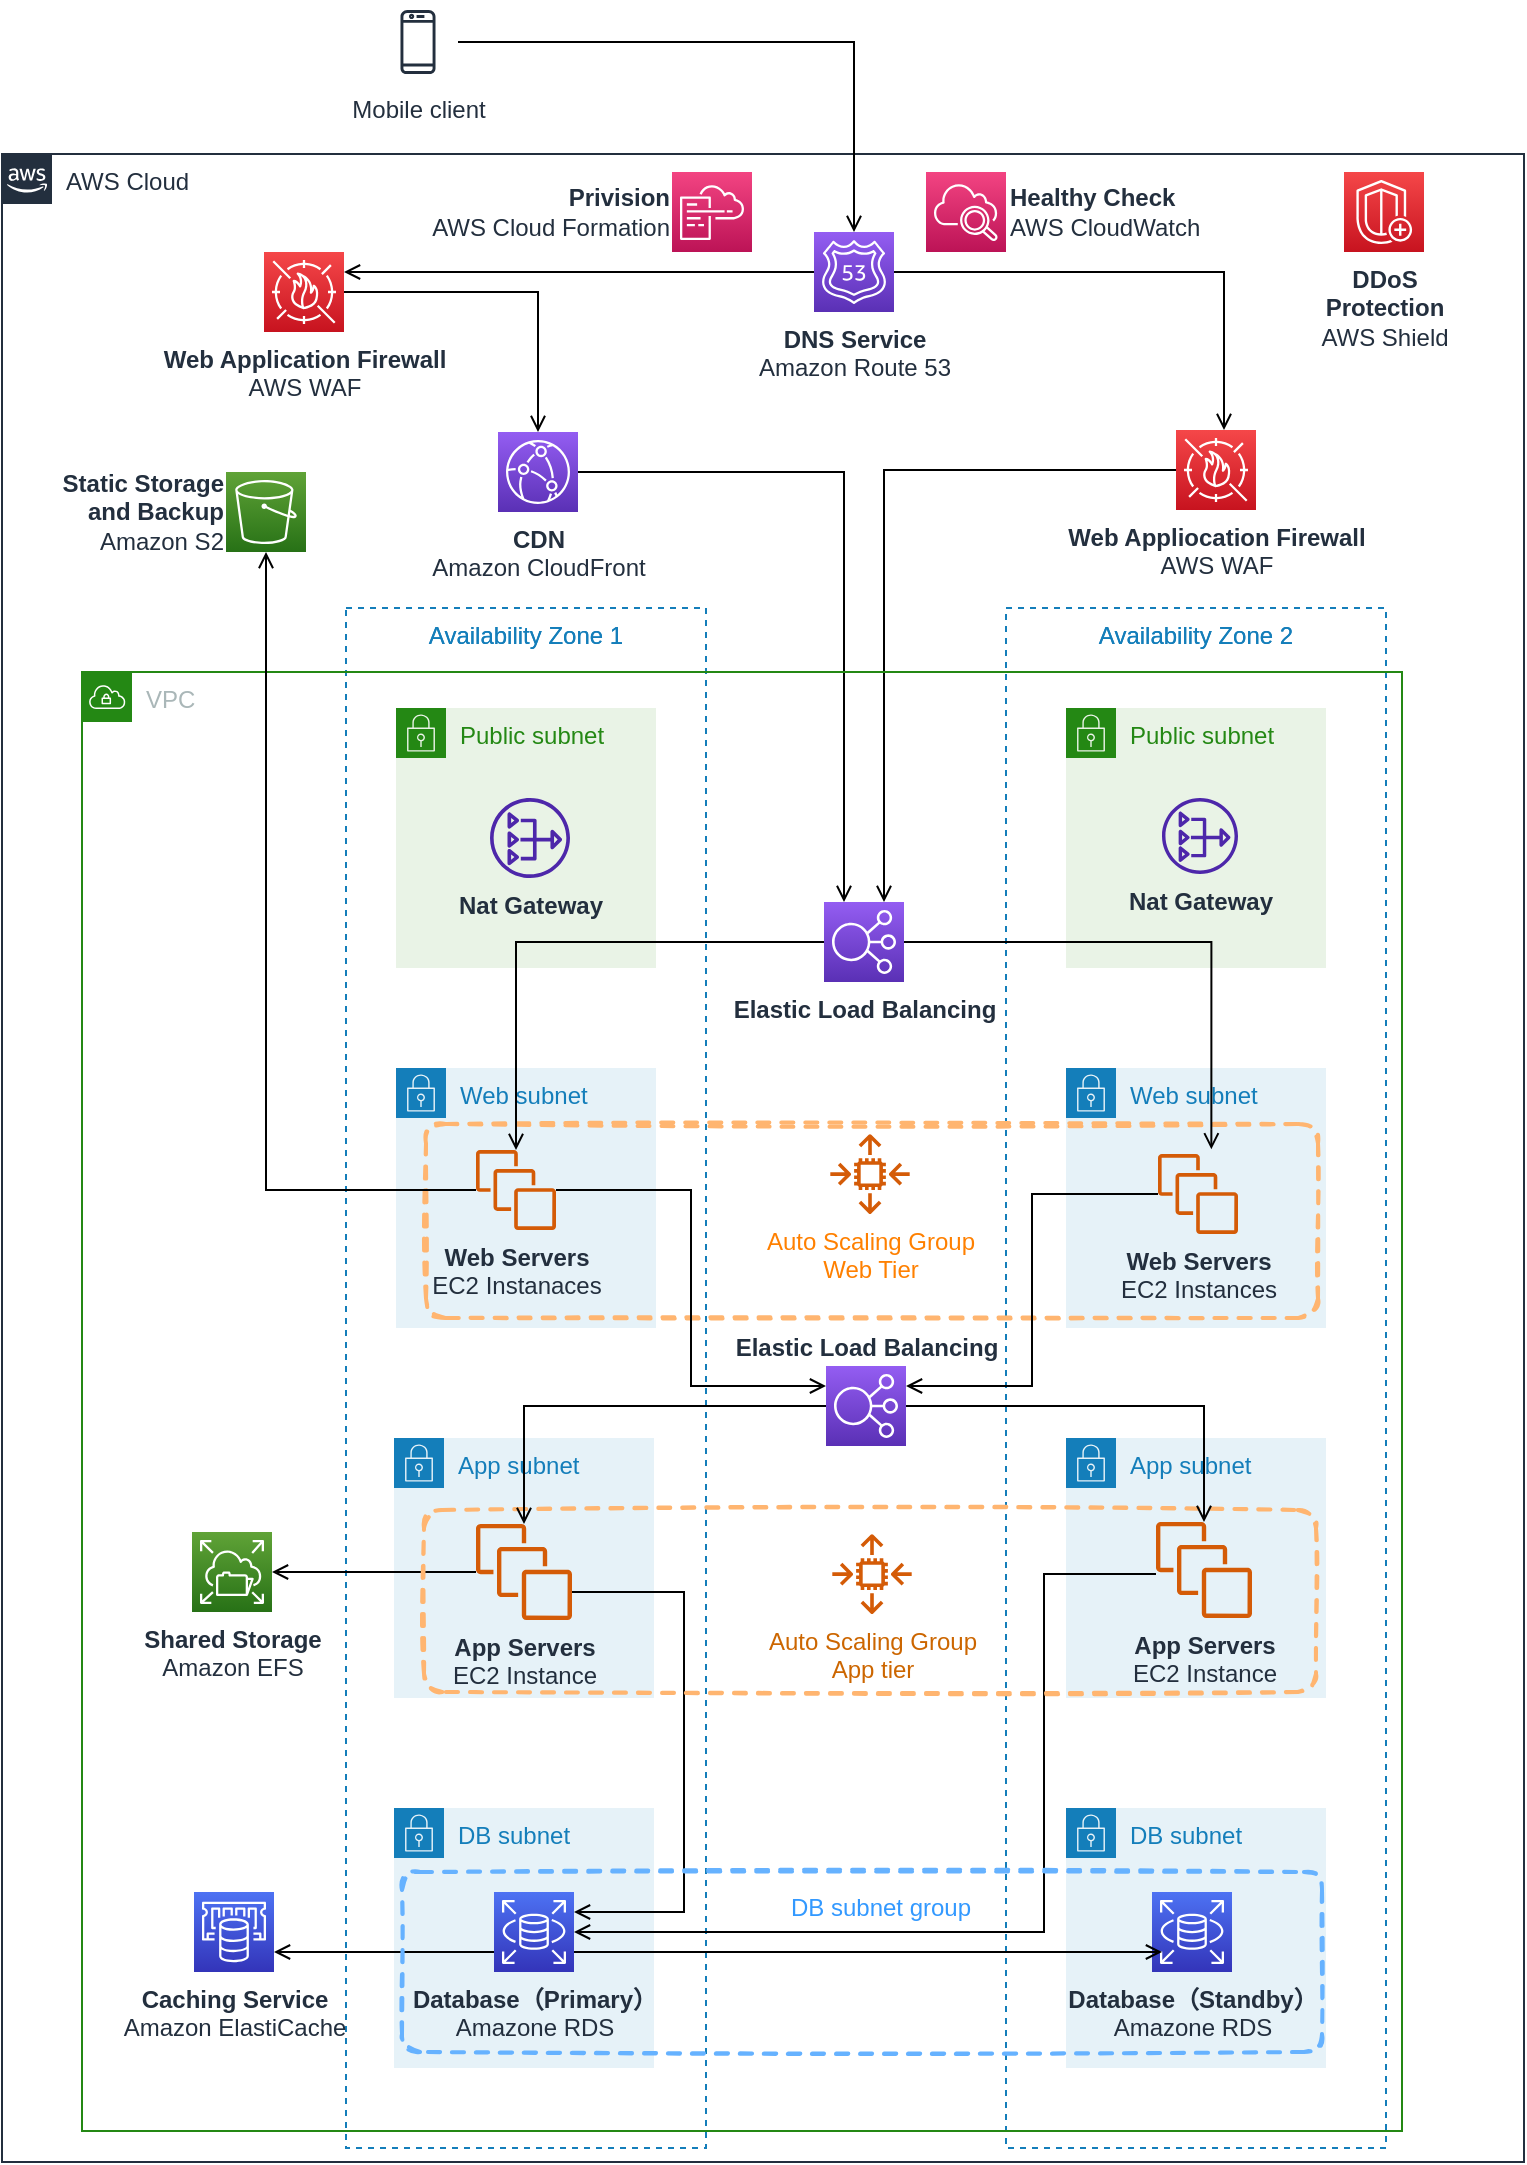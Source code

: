 <mxfile version="20.6.0" type="github">
  <diagram id="NBsggCKVuBA1LdsYjbiz" name="第 1 页">
    <mxGraphModel dx="1209" dy="642" grid="1" gridSize="10" guides="1" tooltips="1" connect="1" arrows="1" fold="1" page="1" pageScale="1" pageWidth="827" pageHeight="1169" math="0" shadow="0">
      <root>
        <mxCell id="0" />
        <mxCell id="1" parent="0" />
        <mxCell id="g7H52zCNC9NMij33Aelw-1" value="AWS Cloud" style="points=[[0,0],[0.25,0],[0.5,0],[0.75,0],[1,0],[1,0.25],[1,0.5],[1,0.75],[1,1],[0.75,1],[0.5,1],[0.25,1],[0,1],[0,0.75],[0,0.5],[0,0.25]];outlineConnect=0;gradientColor=none;html=1;whiteSpace=wrap;fontSize=12;fontStyle=0;container=1;pointerEvents=0;collapsible=0;recursiveResize=0;shape=mxgraph.aws4.group;grIcon=mxgraph.aws4.group_aws_cloud_alt;strokeColor=#232F3E;fillColor=none;verticalAlign=top;align=left;spacingLeft=30;fontColor=#232F3E;dashed=0;" parent="1" vertex="1">
          <mxGeometry x="59" y="100" width="761" height="1004" as="geometry" />
        </mxCell>
        <mxCell id="g7H52zCNC9NMij33Aelw-78" style="edgeStyle=orthogonalEdgeStyle;rounded=0;orthogonalLoop=1;jettySize=auto;html=1;entryX=1;entryY=0.25;entryDx=0;entryDy=0;entryPerimeter=0;fontColor=#3399FF;endArrow=open;endFill=0;" parent="g7H52zCNC9NMij33Aelw-1" source="g7H52zCNC9NMij33Aelw-2" target="g7H52zCNC9NMij33Aelw-3" edge="1">
          <mxGeometry relative="1" as="geometry" />
        </mxCell>
        <mxCell id="g7H52zCNC9NMij33Aelw-79" style="edgeStyle=orthogonalEdgeStyle;rounded=0;orthogonalLoop=1;jettySize=auto;html=1;fontColor=#3399FF;endArrow=open;endFill=0;" parent="g7H52zCNC9NMij33Aelw-1" source="g7H52zCNC9NMij33Aelw-2" edge="1">
          <mxGeometry relative="1" as="geometry">
            <mxPoint x="611" y="138" as="targetPoint" />
            <Array as="points">
              <mxPoint x="611" y="59" />
              <mxPoint x="611" y="138" />
            </Array>
          </mxGeometry>
        </mxCell>
        <mxCell id="g7H52zCNC9NMij33Aelw-2" value="&lt;b&gt;DNS Service&lt;/b&gt;&lt;br&gt;Amazon Route 53" style="sketch=0;points=[[0,0,0],[0.25,0,0],[0.5,0,0],[0.75,0,0],[1,0,0],[0,1,0],[0.25,1,0],[0.5,1,0],[0.75,1,0],[1,1,0],[0,0.25,0],[0,0.5,0],[0,0.75,0],[1,0.25,0],[1,0.5,0],[1,0.75,0]];outlineConnect=0;fontColor=#232F3E;gradientColor=#945DF2;gradientDirection=north;fillColor=#5A30B5;strokeColor=#ffffff;dashed=0;verticalLabelPosition=bottom;verticalAlign=top;align=center;html=1;fontSize=12;fontStyle=0;aspect=fixed;shape=mxgraph.aws4.resourceIcon;resIcon=mxgraph.aws4.route_53;" parent="g7H52zCNC9NMij33Aelw-1" vertex="1">
          <mxGeometry x="406" y="39" width="40" height="40" as="geometry" />
        </mxCell>
        <mxCell id="g7H52zCNC9NMij33Aelw-26" value="Availability Zone 2" style="fillColor=none;strokeColor=#147EBA;dashed=1;verticalAlign=top;fontStyle=0;fontColor=#147EBA;" parent="g7H52zCNC9NMij33Aelw-1" vertex="1">
          <mxGeometry x="502" y="227" width="190" height="770" as="geometry" />
        </mxCell>
        <mxCell id="g7H52zCNC9NMij33Aelw-77" style="edgeStyle=orthogonalEdgeStyle;rounded=0;orthogonalLoop=1;jettySize=auto;html=1;entryX=0.5;entryY=0;entryDx=0;entryDy=0;entryPerimeter=0;fontColor=#3399FF;endArrow=open;endFill=0;" parent="g7H52zCNC9NMij33Aelw-1" source="g7H52zCNC9NMij33Aelw-3" target="g7H52zCNC9NMij33Aelw-22" edge="1">
          <mxGeometry relative="1" as="geometry" />
        </mxCell>
        <mxCell id="g7H52zCNC9NMij33Aelw-3" value="&lt;b&gt;Web Application Firewall&lt;/b&gt;&lt;br&gt;AWS WAF" style="sketch=0;points=[[0,0,0],[0.25,0,0],[0.5,0,0],[0.75,0,0],[1,0,0],[0,1,0],[0.25,1,0],[0.5,1,0],[0.75,1,0],[1,1,0],[0,0.25,0],[0,0.5,0],[0,0.75,0],[1,0.25,0],[1,0.5,0],[1,0.75,0]];outlineConnect=0;fontColor=#232F3E;gradientColor=#F54749;gradientDirection=north;fillColor=#C7131F;strokeColor=#ffffff;dashed=0;verticalLabelPosition=bottom;verticalAlign=top;align=center;html=1;fontSize=12;fontStyle=0;aspect=fixed;shape=mxgraph.aws4.resourceIcon;resIcon=mxgraph.aws4.waf;" parent="g7H52zCNC9NMij33Aelw-1" vertex="1">
          <mxGeometry x="131" y="49" width="40" height="40" as="geometry" />
        </mxCell>
        <mxCell id="g7H52zCNC9NMij33Aelw-7" value="&lt;b&gt;DDoS&lt;br&gt;Protection&lt;/b&gt;&lt;br&gt;AWS Shield" style="sketch=0;points=[[0,0,0],[0.25,0,0],[0.5,0,0],[0.75,0,0],[1,0,0],[0,1,0],[0.25,1,0],[0.5,1,0],[0.75,1,0],[1,1,0],[0,0.25,0],[0,0.5,0],[0,0.75,0],[1,0.25,0],[1,0.5,0],[1,0.75,0]];outlineConnect=0;fontColor=#232F3E;gradientColor=#F54749;gradientDirection=north;fillColor=#C7131F;strokeColor=#ffffff;dashed=0;verticalLabelPosition=bottom;verticalAlign=top;align=center;html=1;fontSize=12;fontStyle=0;aspect=fixed;shape=mxgraph.aws4.resourceIcon;resIcon=mxgraph.aws4.shield;" parent="g7H52zCNC9NMij33Aelw-1" vertex="1">
          <mxGeometry x="671" y="9" width="40" height="40" as="geometry" />
        </mxCell>
        <mxCell id="g7H52zCNC9NMij33Aelw-8" value="Availability Zone 1" style="fillColor=none;strokeColor=#147EBA;dashed=1;verticalAlign=top;fontStyle=0;fontColor=#147EBA;" parent="g7H52zCNC9NMij33Aelw-1" vertex="1">
          <mxGeometry x="172" y="227" width="180" height="770" as="geometry" />
        </mxCell>
        <mxCell id="g7H52zCNC9NMij33Aelw-9" value="Availability Zone 2" style="fillColor=none;strokeColor=#147EBA;dashed=1;verticalAlign=top;fontStyle=0;fontColor=#147EBA;" parent="g7H52zCNC9NMij33Aelw-1" vertex="1">
          <mxGeometry x="502" y="227" width="190" height="770" as="geometry" />
        </mxCell>
        <mxCell id="g7H52zCNC9NMij33Aelw-10" value="Public subnet" style="points=[[0,0],[0.25,0],[0.5,0],[0.75,0],[1,0],[1,0.25],[1,0.5],[1,0.75],[1,1],[0.75,1],[0.5,1],[0.25,1],[0,1],[0,0.75],[0,0.5],[0,0.25]];outlineConnect=0;gradientColor=none;html=1;whiteSpace=wrap;fontSize=12;fontStyle=0;container=1;pointerEvents=0;collapsible=0;recursiveResize=0;shape=mxgraph.aws4.group;grIcon=mxgraph.aws4.group_security_group;grStroke=0;strokeColor=#248814;fillColor=#E9F3E6;verticalAlign=top;align=left;spacingLeft=30;fontColor=#248814;dashed=0;" parent="g7H52zCNC9NMij33Aelw-1" vertex="1">
          <mxGeometry x="197" y="277" width="130" height="130" as="geometry" />
        </mxCell>
        <mxCell id="g7H52zCNC9NMij33Aelw-13" value="Public subnet" style="points=[[0,0],[0.25,0],[0.5,0],[0.75,0],[1,0],[1,0.25],[1,0.5],[1,0.75],[1,1],[0.75,1],[0.5,1],[0.25,1],[0,1],[0,0.75],[0,0.5],[0,0.25]];outlineConnect=0;gradientColor=none;html=1;whiteSpace=wrap;fontSize=12;fontStyle=0;container=1;pointerEvents=0;collapsible=0;recursiveResize=0;shape=mxgraph.aws4.group;grIcon=mxgraph.aws4.group_security_group;grStroke=0;strokeColor=#248814;fillColor=#E9F3E6;verticalAlign=top;align=left;spacingLeft=30;fontColor=#248814;dashed=0;" parent="g7H52zCNC9NMij33Aelw-1" vertex="1">
          <mxGeometry x="532" y="277" width="130" height="130" as="geometry" />
        </mxCell>
        <mxCell id="g7H52zCNC9NMij33Aelw-14" value="&lt;b&gt;Static Storage &lt;br&gt;and Backup&lt;/b&gt;&lt;br&gt;Amazon S2" style="sketch=0;points=[[0,0,0],[0.25,0,0],[0.5,0,0],[0.75,0,0],[1,0,0],[0,1,0],[0.25,1,0],[0.5,1,0],[0.75,1,0],[1,1,0],[0,0.25,0],[0,0.5,0],[0,0.75,0],[1,0.25,0],[1,0.5,0],[1,0.75,0]];outlineConnect=0;fontColor=#232F3E;gradientColor=#60A337;gradientDirection=north;fillColor=#277116;strokeColor=#ffffff;dashed=0;verticalLabelPosition=middle;verticalAlign=middle;align=right;html=1;fontSize=12;fontStyle=0;aspect=fixed;shape=mxgraph.aws4.resourceIcon;resIcon=mxgraph.aws4.s3;labelPosition=left;" parent="g7H52zCNC9NMij33Aelw-1" vertex="1">
          <mxGeometry x="112" y="159" width="40" height="40" as="geometry" />
        </mxCell>
        <mxCell id="g7H52zCNC9NMij33Aelw-15" value="Web subnet" style="points=[[0,0],[0.25,0],[0.5,0],[0.75,0],[1,0],[1,0.25],[1,0.5],[1,0.75],[1,1],[0.75,1],[0.5,1],[0.25,1],[0,1],[0,0.75],[0,0.5],[0,0.25]];outlineConnect=0;gradientColor=none;html=1;whiteSpace=wrap;fontSize=12;fontStyle=0;container=1;pointerEvents=0;collapsible=0;recursiveResize=0;shape=mxgraph.aws4.group;grIcon=mxgraph.aws4.group_security_group;grStroke=0;strokeColor=#147EBA;fillColor=#E6F2F8;verticalAlign=top;align=left;spacingLeft=30;fontColor=#147EBA;dashed=0;" parent="g7H52zCNC9NMij33Aelw-1" vertex="1">
          <mxGeometry x="197" y="457" width="130" height="130" as="geometry" />
        </mxCell>
        <mxCell id="g7H52zCNC9NMij33Aelw-16" value="Web subnet" style="points=[[0,0],[0.25,0],[0.5,0],[0.75,0],[1,0],[1,0.25],[1,0.5],[1,0.75],[1,1],[0.75,1],[0.5,1],[0.25,1],[0,1],[0,0.75],[0,0.5],[0,0.25]];outlineConnect=0;gradientColor=none;html=1;whiteSpace=wrap;fontSize=12;fontStyle=0;container=1;pointerEvents=0;collapsible=0;recursiveResize=0;shape=mxgraph.aws4.group;grIcon=mxgraph.aws4.group_security_group;grStroke=0;strokeColor=#147EBA;fillColor=#E6F2F8;verticalAlign=top;align=left;spacingLeft=30;fontColor=#147EBA;dashed=0;" parent="g7H52zCNC9NMij33Aelw-1" vertex="1">
          <mxGeometry x="532" y="457" width="130" height="130" as="geometry" />
        </mxCell>
        <mxCell id="g7H52zCNC9NMij33Aelw-17" value="App subnet" style="points=[[0,0],[0.25,0],[0.5,0],[0.75,0],[1,0],[1,0.25],[1,0.5],[1,0.75],[1,1],[0.75,1],[0.5,1],[0.25,1],[0,1],[0,0.75],[0,0.5],[0,0.25]];outlineConnect=0;gradientColor=none;html=1;whiteSpace=wrap;fontSize=12;fontStyle=0;container=1;pointerEvents=0;collapsible=0;recursiveResize=0;shape=mxgraph.aws4.group;grIcon=mxgraph.aws4.group_security_group;grStroke=0;strokeColor=#147EBA;fillColor=#E6F2F8;verticalAlign=top;align=left;spacingLeft=30;fontColor=#147EBA;dashed=0;" parent="g7H52zCNC9NMij33Aelw-1" vertex="1">
          <mxGeometry x="196" y="642" width="130" height="130" as="geometry" />
        </mxCell>
        <mxCell id="g7H52zCNC9NMij33Aelw-18" value="App subnet" style="points=[[0,0],[0.25,0],[0.5,0],[0.75,0],[1,0],[1,0.25],[1,0.5],[1,0.75],[1,1],[0.75,1],[0.5,1],[0.25,1],[0,1],[0,0.75],[0,0.5],[0,0.25]];outlineConnect=0;gradientColor=none;html=1;whiteSpace=wrap;fontSize=12;fontStyle=0;container=1;pointerEvents=0;collapsible=0;recursiveResize=0;shape=mxgraph.aws4.group;grIcon=mxgraph.aws4.group_security_group;grStroke=0;strokeColor=#147EBA;fillColor=#E6F2F8;verticalAlign=top;align=left;spacingLeft=30;fontColor=#147EBA;dashed=0;" parent="g7H52zCNC9NMij33Aelw-1" vertex="1">
          <mxGeometry x="532" y="642" width="130" height="130" as="geometry" />
        </mxCell>
        <mxCell id="g7H52zCNC9NMij33Aelw-20" value="DB subnet" style="points=[[0,0],[0.25,0],[0.5,0],[0.75,0],[1,0],[1,0.25],[1,0.5],[1,0.75],[1,1],[0.75,1],[0.5,1],[0.25,1],[0,1],[0,0.75],[0,0.5],[0,0.25]];outlineConnect=0;gradientColor=none;html=1;whiteSpace=wrap;fontSize=12;fontStyle=0;container=1;pointerEvents=0;collapsible=0;recursiveResize=0;shape=mxgraph.aws4.group;grIcon=mxgraph.aws4.group_security_group;grStroke=0;strokeColor=#147EBA;fillColor=#E6F2F8;verticalAlign=top;align=left;spacingLeft=30;fontColor=#147EBA;dashed=0;" parent="g7H52zCNC9NMij33Aelw-1" vertex="1">
          <mxGeometry x="196" y="827" width="130" height="130" as="geometry" />
        </mxCell>
        <mxCell id="g7H52zCNC9NMij33Aelw-21" value="DB subnet" style="points=[[0,0],[0.25,0],[0.5,0],[0.75,0],[1,0],[1,0.25],[1,0.5],[1,0.75],[1,1],[0.75,1],[0.5,1],[0.25,1],[0,1],[0,0.75],[0,0.5],[0,0.25]];outlineConnect=0;gradientColor=none;html=1;whiteSpace=wrap;fontSize=12;fontStyle=0;container=1;pointerEvents=0;collapsible=0;recursiveResize=0;shape=mxgraph.aws4.group;grIcon=mxgraph.aws4.group_security_group;grStroke=0;strokeColor=#147EBA;fillColor=#E6F2F8;verticalAlign=top;align=left;spacingLeft=30;fontColor=#147EBA;dashed=0;" parent="g7H52zCNC9NMij33Aelw-1" vertex="1">
          <mxGeometry x="532" y="827" width="130" height="130" as="geometry" />
        </mxCell>
        <mxCell id="g7H52zCNC9NMij33Aelw-74" style="edgeStyle=orthogonalEdgeStyle;rounded=0;orthogonalLoop=1;jettySize=auto;html=1;entryX=0.25;entryY=0;entryDx=0;entryDy=0;entryPerimeter=0;fontColor=#3399FF;endArrow=open;endFill=0;" parent="g7H52zCNC9NMij33Aelw-1" source="g7H52zCNC9NMij33Aelw-22" target="g7H52zCNC9NMij33Aelw-23" edge="1">
          <mxGeometry relative="1" as="geometry" />
        </mxCell>
        <mxCell id="g7H52zCNC9NMij33Aelw-22" value="&lt;b&gt;CDN&lt;/b&gt;&lt;br&gt;Amazon CloudFront" style="sketch=0;points=[[0,0,0],[0.25,0,0],[0.5,0,0],[0.75,0,0],[1,0,0],[0,1,0],[0.25,1,0],[0.5,1,0],[0.75,1,0],[1,1,0],[0,0.25,0],[0,0.5,0],[0,0.75,0],[1,0.25,0],[1,0.5,0],[1,0.75,0]];outlineConnect=0;fontColor=#232F3E;gradientColor=#945DF2;gradientDirection=north;fillColor=#5A30B5;strokeColor=#ffffff;dashed=0;verticalLabelPosition=bottom;verticalAlign=top;align=center;html=1;fontSize=12;fontStyle=0;aspect=fixed;shape=mxgraph.aws4.resourceIcon;resIcon=mxgraph.aws4.cloudfront;" parent="g7H52zCNC9NMij33Aelw-1" vertex="1">
          <mxGeometry x="248" y="139" width="40" height="40" as="geometry" />
        </mxCell>
        <mxCell id="g7H52zCNC9NMij33Aelw-23" value="&lt;b&gt;Elastic Load Balancing&lt;/b&gt;" style="sketch=0;points=[[0,0,0],[0.25,0,0],[0.5,0,0],[0.75,0,0],[1,0,0],[0,1,0],[0.25,1,0],[0.5,1,0],[0.75,1,0],[1,1,0],[0,0.25,0],[0,0.5,0],[0,0.75,0],[1,0.25,0],[1,0.5,0],[1,0.75,0]];outlineConnect=0;fontColor=#232F3E;gradientColor=#945DF2;gradientDirection=north;fillColor=#5A30B5;strokeColor=#ffffff;dashed=0;verticalLabelPosition=bottom;verticalAlign=top;align=center;html=1;fontSize=12;fontStyle=0;aspect=fixed;shape=mxgraph.aws4.resourceIcon;resIcon=mxgraph.aws4.elastic_load_balancing;" parent="g7H52zCNC9NMij33Aelw-1" vertex="1">
          <mxGeometry x="411" y="374" width="40" height="40" as="geometry" />
        </mxCell>
        <mxCell id="g7H52zCNC9NMij33Aelw-76" style="edgeStyle=orthogonalEdgeStyle;rounded=0;orthogonalLoop=1;jettySize=auto;html=1;entryX=0.75;entryY=0;entryDx=0;entryDy=0;entryPerimeter=0;fontColor=#3399FF;endArrow=open;endFill=0;" parent="g7H52zCNC9NMij33Aelw-1" source="g7H52zCNC9NMij33Aelw-24" target="g7H52zCNC9NMij33Aelw-23" edge="1">
          <mxGeometry relative="1" as="geometry" />
        </mxCell>
        <mxCell id="g7H52zCNC9NMij33Aelw-24" value="&lt;b&gt;Web Appliocation Firewall&lt;/b&gt;&lt;br&gt;AWS WAF" style="sketch=0;points=[[0,0,0],[0.25,0,0],[0.5,0,0],[0.75,0,0],[1,0,0],[0,1,0],[0.25,1,0],[0.5,1,0],[0.75,1,0],[1,1,0],[0,0.25,0],[0,0.5,0],[0,0.75,0],[1,0.25,0],[1,0.5,0],[1,0.75,0]];outlineConnect=0;fontColor=#232F3E;gradientColor=#F54749;gradientDirection=north;fillColor=#C7131F;strokeColor=#ffffff;dashed=0;verticalLabelPosition=bottom;verticalAlign=top;align=center;html=1;fontSize=12;fontStyle=0;aspect=fixed;shape=mxgraph.aws4.resourceIcon;resIcon=mxgraph.aws4.waf;" parent="g7H52zCNC9NMij33Aelw-1" vertex="1">
          <mxGeometry x="587" y="138" width="40" height="40" as="geometry" />
        </mxCell>
        <mxCell id="g7H52zCNC9NMij33Aelw-25" value="Availability Zone 1" style="fillColor=none;strokeColor=#147EBA;dashed=1;verticalAlign=top;fontStyle=0;fontColor=#147EBA;" parent="g7H52zCNC9NMij33Aelw-1" vertex="1">
          <mxGeometry x="172" y="227" width="180" height="770" as="geometry" />
        </mxCell>
        <mxCell id="g7H52zCNC9NMij33Aelw-27" value="Public subnet" style="points=[[0,0],[0.25,0],[0.5,0],[0.75,0],[1,0],[1,0.25],[1,0.5],[1,0.75],[1,1],[0.75,1],[0.5,1],[0.25,1],[0,1],[0,0.75],[0,0.5],[0,0.25]];outlineConnect=0;gradientColor=none;html=1;whiteSpace=wrap;fontSize=12;fontStyle=0;container=1;pointerEvents=0;collapsible=0;recursiveResize=0;shape=mxgraph.aws4.group;grIcon=mxgraph.aws4.group_security_group;grStroke=0;strokeColor=#248814;fillColor=#E9F3E6;verticalAlign=top;align=left;spacingLeft=30;fontColor=#248814;dashed=0;" parent="g7H52zCNC9NMij33Aelw-1" vertex="1">
          <mxGeometry x="197" y="277" width="130" height="130" as="geometry" />
        </mxCell>
        <mxCell id="g7H52zCNC9NMij33Aelw-28" value="Public subnet" style="points=[[0,0],[0.25,0],[0.5,0],[0.75,0],[1,0],[1,0.25],[1,0.5],[1,0.75],[1,1],[0.75,1],[0.5,1],[0.25,1],[0,1],[0,0.75],[0,0.5],[0,0.25]];outlineConnect=0;gradientColor=none;html=1;whiteSpace=wrap;fontSize=12;fontStyle=0;container=1;pointerEvents=0;collapsible=0;recursiveResize=0;shape=mxgraph.aws4.group;grIcon=mxgraph.aws4.group_security_group;grStroke=0;strokeColor=#248814;fillColor=#E9F3E6;verticalAlign=top;align=left;spacingLeft=30;fontColor=#248814;dashed=0;" parent="g7H52zCNC9NMij33Aelw-1" vertex="1">
          <mxGeometry x="532" y="277" width="130" height="130" as="geometry" />
        </mxCell>
        <mxCell id="g7H52zCNC9NMij33Aelw-30" value="Web subnet" style="points=[[0,0],[0.25,0],[0.5,0],[0.75,0],[1,0],[1,0.25],[1,0.5],[1,0.75],[1,1],[0.75,1],[0.5,1],[0.25,1],[0,1],[0,0.75],[0,0.5],[0,0.25]];outlineConnect=0;gradientColor=none;html=1;whiteSpace=wrap;fontSize=12;fontStyle=0;container=1;pointerEvents=0;collapsible=0;recursiveResize=0;shape=mxgraph.aws4.group;grIcon=mxgraph.aws4.group_security_group;grStroke=0;strokeColor=#147EBA;fillColor=#E6F2F8;verticalAlign=top;align=left;spacingLeft=30;fontColor=#147EBA;dashed=0;" parent="g7H52zCNC9NMij33Aelw-1" vertex="1">
          <mxGeometry x="197" y="457" width="130" height="130" as="geometry" />
        </mxCell>
        <mxCell id="g7H52zCNC9NMij33Aelw-31" value="Web subnet" style="points=[[0,0],[0.25,0],[0.5,0],[0.75,0],[1,0],[1,0.25],[1,0.5],[1,0.75],[1,1],[0.75,1],[0.5,1],[0.25,1],[0,1],[0,0.75],[0,0.5],[0,0.25]];outlineConnect=0;gradientColor=none;html=1;whiteSpace=wrap;fontSize=12;fontStyle=0;container=1;pointerEvents=0;collapsible=0;recursiveResize=0;shape=mxgraph.aws4.group;grIcon=mxgraph.aws4.group_security_group;grStroke=0;strokeColor=#147EBA;fillColor=#E6F2F8;verticalAlign=top;align=left;spacingLeft=30;fontColor=#147EBA;dashed=0;" parent="g7H52zCNC9NMij33Aelw-1" vertex="1">
          <mxGeometry x="532" y="457" width="130" height="130" as="geometry" />
        </mxCell>
        <mxCell id="g7H52zCNC9NMij33Aelw-32" value="App subnet" style="points=[[0,0],[0.25,0],[0.5,0],[0.75,0],[1,0],[1,0.25],[1,0.5],[1,0.75],[1,1],[0.75,1],[0.5,1],[0.25,1],[0,1],[0,0.75],[0,0.5],[0,0.25]];outlineConnect=0;gradientColor=none;html=1;whiteSpace=wrap;fontSize=12;fontStyle=0;container=1;pointerEvents=0;collapsible=0;recursiveResize=0;shape=mxgraph.aws4.group;grIcon=mxgraph.aws4.group_security_group;grStroke=0;strokeColor=#147EBA;fillColor=#E6F2F8;verticalAlign=top;align=left;spacingLeft=30;fontColor=#147EBA;dashed=0;" parent="g7H52zCNC9NMij33Aelw-1" vertex="1">
          <mxGeometry x="196" y="642" width="130" height="130" as="geometry" />
        </mxCell>
        <mxCell id="g7H52zCNC9NMij33Aelw-33" value="App subnet" style="points=[[0,0],[0.25,0],[0.5,0],[0.75,0],[1,0],[1,0.25],[1,0.5],[1,0.75],[1,1],[0.75,1],[0.5,1],[0.25,1],[0,1],[0,0.75],[0,0.5],[0,0.25]];outlineConnect=0;gradientColor=none;html=1;whiteSpace=wrap;fontSize=12;fontStyle=0;container=1;pointerEvents=0;collapsible=0;recursiveResize=0;shape=mxgraph.aws4.group;grIcon=mxgraph.aws4.group_security_group;grStroke=0;strokeColor=#147EBA;fillColor=#E6F2F8;verticalAlign=top;align=left;spacingLeft=30;fontColor=#147EBA;dashed=0;" parent="g7H52zCNC9NMij33Aelw-1" vertex="1">
          <mxGeometry x="532" y="642" width="130" height="130" as="geometry" />
        </mxCell>
        <mxCell id="g7H52zCNC9NMij33Aelw-34" value="DB subnet" style="points=[[0,0],[0.25,0],[0.5,0],[0.75,0],[1,0],[1,0.25],[1,0.5],[1,0.75],[1,1],[0.75,1],[0.5,1],[0.25,1],[0,1],[0,0.75],[0,0.5],[0,0.25]];outlineConnect=0;gradientColor=none;html=1;whiteSpace=wrap;fontSize=12;fontStyle=0;container=1;pointerEvents=0;collapsible=0;recursiveResize=0;shape=mxgraph.aws4.group;grIcon=mxgraph.aws4.group_security_group;grStroke=0;strokeColor=#147EBA;fillColor=#E6F2F8;verticalAlign=top;align=left;spacingLeft=30;fontColor=#147EBA;dashed=0;" parent="g7H52zCNC9NMij33Aelw-1" vertex="1">
          <mxGeometry x="196" y="827" width="130" height="130" as="geometry" />
        </mxCell>
        <mxCell id="g7H52zCNC9NMij33Aelw-35" value="DB subnet" style="points=[[0,0],[0.25,0],[0.5,0],[0.75,0],[1,0],[1,0.25],[1,0.5],[1,0.75],[1,1],[0.75,1],[0.5,1],[0.25,1],[0,1],[0,0.75],[0,0.5],[0,0.25]];outlineConnect=0;gradientColor=none;html=1;whiteSpace=wrap;fontSize=12;fontStyle=0;container=1;pointerEvents=0;collapsible=0;recursiveResize=0;shape=mxgraph.aws4.group;grIcon=mxgraph.aws4.group_security_group;grStroke=0;strokeColor=#147EBA;fillColor=#E6F2F8;verticalAlign=top;align=left;spacingLeft=30;fontColor=#147EBA;dashed=0;" parent="g7H52zCNC9NMij33Aelw-1" vertex="1">
          <mxGeometry x="532" y="827" width="130" height="130" as="geometry" />
        </mxCell>
        <mxCell id="g7H52zCNC9NMij33Aelw-36" value="VPC" style="points=[[0,0],[0.25,0],[0.5,0],[0.75,0],[1,0],[1,0.25],[1,0.5],[1,0.75],[1,1],[0.75,1],[0.5,1],[0.25,1],[0,1],[0,0.75],[0,0.5],[0,0.25]];outlineConnect=0;gradientColor=none;html=1;whiteSpace=wrap;fontSize=12;fontStyle=0;container=1;pointerEvents=0;collapsible=0;recursiveResize=0;shape=mxgraph.aws4.group;grIcon=mxgraph.aws4.group_vpc;strokeColor=#248814;fillColor=none;verticalAlign=top;align=left;spacingLeft=30;fontColor=#AAB7B8;dashed=0;" parent="g7H52zCNC9NMij33Aelw-1" vertex="1">
          <mxGeometry x="40" y="259" width="660" height="729.5" as="geometry" />
        </mxCell>
        <mxCell id="g7H52zCNC9NMij33Aelw-37" value="&lt;b&gt;Nat Gateway&lt;/b&gt;" style="sketch=0;outlineConnect=0;fontColor=#232F3E;gradientColor=none;fillColor=#4D27AA;strokeColor=none;dashed=0;verticalLabelPosition=bottom;verticalAlign=top;align=center;html=1;fontSize=12;fontStyle=0;aspect=fixed;pointerEvents=1;shape=mxgraph.aws4.nat_gateway;" parent="g7H52zCNC9NMij33Aelw-36" vertex="1">
          <mxGeometry x="204" y="63" width="40" height="40" as="geometry" />
        </mxCell>
        <mxCell id="g7H52zCNC9NMij33Aelw-41" value="&lt;b&gt;Web Servers&lt;/b&gt;&lt;br&gt;EC2 Instanaces" style="sketch=0;outlineConnect=0;fontColor=#232F3E;gradientColor=none;fillColor=#D45B07;strokeColor=none;dashed=0;verticalLabelPosition=bottom;verticalAlign=top;align=center;html=1;fontSize=12;fontStyle=0;aspect=fixed;pointerEvents=1;shape=mxgraph.aws4.instances;" parent="g7H52zCNC9NMij33Aelw-36" vertex="1">
          <mxGeometry x="197" y="239" width="40" height="40" as="geometry" />
        </mxCell>
        <mxCell id="g7H52zCNC9NMij33Aelw-42" value="&lt;b&gt;Web Servers&lt;/b&gt;&lt;br&gt;EC2 Instances" style="sketch=0;outlineConnect=0;fontColor=#232F3E;gradientColor=none;fillColor=#D45B07;strokeColor=none;dashed=0;verticalLabelPosition=bottom;verticalAlign=top;align=center;html=1;fontSize=12;fontStyle=0;aspect=fixed;pointerEvents=1;shape=mxgraph.aws4.instances;" parent="g7H52zCNC9NMij33Aelw-36" vertex="1">
          <mxGeometry x="538" y="241" width="40" height="40" as="geometry" />
        </mxCell>
        <mxCell id="g7H52zCNC9NMij33Aelw-49" style="edgeStyle=orthogonalEdgeStyle;rounded=0;orthogonalLoop=1;jettySize=auto;html=1;entryX=1;entryY=0.5;entryDx=0;entryDy=0;entryPerimeter=0;endArrow=open;endFill=0;" parent="g7H52zCNC9NMij33Aelw-36" source="g7H52zCNC9NMij33Aelw-43" target="g7H52zCNC9NMij33Aelw-47" edge="1">
          <mxGeometry relative="1" as="geometry" />
        </mxCell>
        <mxCell id="g7H52zCNC9NMij33Aelw-50" style="edgeStyle=orthogonalEdgeStyle;rounded=0;orthogonalLoop=1;jettySize=auto;html=1;entryX=1;entryY=0.25;entryDx=0;entryDy=0;entryPerimeter=0;endArrow=open;endFill=0;" parent="g7H52zCNC9NMij33Aelw-36" source="g7H52zCNC9NMij33Aelw-43" target="g7H52zCNC9NMij33Aelw-45" edge="1">
          <mxGeometry relative="1" as="geometry">
            <Array as="points">
              <mxPoint x="301" y="460" />
              <mxPoint x="301" y="620" />
            </Array>
          </mxGeometry>
        </mxCell>
        <mxCell id="g7H52zCNC9NMij33Aelw-43" value="&lt;b&gt;App Servers&lt;/b&gt;&lt;br&gt;EC2 Instance" style="sketch=0;outlineConnect=0;fontColor=#232F3E;gradientColor=none;fillColor=#D45B07;strokeColor=none;dashed=0;verticalLabelPosition=bottom;verticalAlign=top;align=center;html=1;fontSize=12;fontStyle=0;aspect=fixed;pointerEvents=1;shape=mxgraph.aws4.instances;" parent="g7H52zCNC9NMij33Aelw-36" vertex="1">
          <mxGeometry x="197" y="426" width="48" height="48" as="geometry" />
        </mxCell>
        <mxCell id="g7H52zCNC9NMij33Aelw-55" style="edgeStyle=orthogonalEdgeStyle;rounded=0;orthogonalLoop=1;jettySize=auto;html=1;entryX=1;entryY=0.5;entryDx=0;entryDy=0;entryPerimeter=0;endArrow=open;endFill=0;" parent="g7H52zCNC9NMij33Aelw-36" source="g7H52zCNC9NMij33Aelw-44" target="g7H52zCNC9NMij33Aelw-45" edge="1">
          <mxGeometry relative="1" as="geometry">
            <Array as="points">
              <mxPoint x="481" y="451" />
              <mxPoint x="481" y="630" />
            </Array>
          </mxGeometry>
        </mxCell>
        <mxCell id="g7H52zCNC9NMij33Aelw-44" value="&lt;b&gt;App Servers&lt;/b&gt;&lt;br&gt;EC2 Instance" style="sketch=0;outlineConnect=0;fontColor=#232F3E;gradientColor=none;fillColor=#D45B07;strokeColor=none;dashed=0;verticalLabelPosition=bottom;verticalAlign=top;align=center;html=1;fontSize=12;fontStyle=0;aspect=fixed;pointerEvents=1;shape=mxgraph.aws4.instances;" parent="g7H52zCNC9NMij33Aelw-36" vertex="1">
          <mxGeometry x="537" y="425" width="48" height="48" as="geometry" />
        </mxCell>
        <mxCell id="g7H52zCNC9NMij33Aelw-53" style="edgeStyle=orthogonalEdgeStyle;rounded=0;orthogonalLoop=1;jettySize=auto;html=1;entryX=1;entryY=0.75;entryDx=0;entryDy=0;entryPerimeter=0;endArrow=open;endFill=0;" parent="g7H52zCNC9NMij33Aelw-36" source="g7H52zCNC9NMij33Aelw-45" target="g7H52zCNC9NMij33Aelw-48" edge="1">
          <mxGeometry relative="1" as="geometry">
            <Array as="points">
              <mxPoint x="190" y="640" />
              <mxPoint x="190" y="640" />
            </Array>
          </mxGeometry>
        </mxCell>
        <mxCell id="g7H52zCNC9NMij33Aelw-45" value="&lt;b&gt;Database（Primary）&lt;/b&gt;&lt;br&gt;Amazone RDS" style="sketch=0;points=[[0,0,0],[0.25,0,0],[0.5,0,0],[0.75,0,0],[1,0,0],[0,1,0],[0.25,1,0],[0.5,1,0],[0.75,1,0],[1,1,0],[0,0.25,0],[0,0.5,0],[0,0.75,0],[1,0.25,0],[1,0.5,0],[1,0.75,0]];outlineConnect=0;fontColor=#232F3E;gradientColor=#4D72F3;gradientDirection=north;fillColor=#3334B9;strokeColor=#ffffff;dashed=0;verticalLabelPosition=bottom;verticalAlign=top;align=center;html=1;fontSize=12;fontStyle=0;aspect=fixed;shape=mxgraph.aws4.resourceIcon;resIcon=mxgraph.aws4.rds;" parent="g7H52zCNC9NMij33Aelw-36" vertex="1">
          <mxGeometry x="206" y="610" width="40" height="40" as="geometry" />
        </mxCell>
        <mxCell id="g7H52zCNC9NMij33Aelw-47" value="&lt;b&gt;Shared Storage&lt;/b&gt;&lt;br&gt;Amazon EFS" style="sketch=0;points=[[0,0,0],[0.25,0,0],[0.5,0,0],[0.75,0,0],[1,0,0],[0,1,0],[0.25,1,0],[0.5,1,0],[0.75,1,0],[1,1,0],[0,0.25,0],[0,0.5,0],[0,0.75,0],[1,0.25,0],[1,0.5,0],[1,0.75,0]];outlineConnect=0;fontColor=#232F3E;gradientColor=#60A337;gradientDirection=north;fillColor=#277116;strokeColor=#ffffff;dashed=0;verticalLabelPosition=bottom;verticalAlign=top;align=center;html=1;fontSize=12;fontStyle=0;aspect=fixed;shape=mxgraph.aws4.resourceIcon;resIcon=mxgraph.aws4.elastic_file_system;" parent="g7H52zCNC9NMij33Aelw-36" vertex="1">
          <mxGeometry x="55" y="430" width="40" height="40" as="geometry" />
        </mxCell>
        <mxCell id="g7H52zCNC9NMij33Aelw-48" value="&lt;b&gt;Caching Service&lt;/b&gt;&lt;br&gt;Amazon ElastiCache" style="sketch=0;points=[[0,0,0],[0.25,0,0],[0.5,0,0],[0.75,0,0],[1,0,0],[0,1,0],[0.25,1,0],[0.5,1,0],[0.75,1,0],[1,1,0],[0,0.25,0],[0,0.5,0],[0,0.75,0],[1,0.25,0],[1,0.5,0],[1,0.75,0]];outlineConnect=0;fontColor=#232F3E;gradientColor=#4D72F3;gradientDirection=north;fillColor=#3334B9;strokeColor=#ffffff;dashed=0;verticalLabelPosition=bottom;verticalAlign=top;align=center;html=1;fontSize=12;fontStyle=0;aspect=fixed;shape=mxgraph.aws4.resourceIcon;resIcon=mxgraph.aws4.elasticache;" parent="g7H52zCNC9NMij33Aelw-36" vertex="1">
          <mxGeometry x="56" y="610" width="40" height="40" as="geometry" />
        </mxCell>
        <mxCell id="g7H52zCNC9NMij33Aelw-60" value="&lt;font color=&quot;#cc6600&quot;&gt;Auto Scaling Group&lt;br&gt;App tier&lt;/font&gt;" style="sketch=0;outlineConnect=0;fontColor=#232F3E;gradientColor=none;fillColor=#D45B07;strokeColor=none;dashed=0;verticalLabelPosition=bottom;verticalAlign=top;align=center;html=1;fontSize=12;fontStyle=0;aspect=fixed;pointerEvents=1;shape=mxgraph.aws4.auto_scaling2;" parent="g7H52zCNC9NMij33Aelw-36" vertex="1">
          <mxGeometry x="375" y="431" width="40" height="40" as="geometry" />
        </mxCell>
        <mxCell id="g7H52zCNC9NMij33Aelw-67" value="&lt;font color=&quot;#3399ff&quot;&gt;DB subnet group&lt;/font&gt;" style="text;html=1;align=center;verticalAlign=middle;resizable=0;points=[];autosize=1;strokeColor=none;fillColor=none;fontColor=#CC6600;" parent="g7H52zCNC9NMij33Aelw-36" vertex="1">
          <mxGeometry x="344" y="603" width="110" height="30" as="geometry" />
        </mxCell>
        <mxCell id="g7H52zCNC9NMij33Aelw-81" value="&lt;font color=&quot;#ff8000&quot;&gt;Auto Scaling Group&lt;br&gt;Web Tier&lt;/font&gt;" style="sketch=0;outlineConnect=0;fontColor=#232F3E;gradientColor=none;fillColor=#D45B07;strokeColor=none;dashed=0;verticalLabelPosition=bottom;verticalAlign=top;align=center;html=1;fontSize=12;fontStyle=0;aspect=fixed;pointerEvents=1;shape=mxgraph.aws4.auto_scaling2;strokeWidth=1;" parent="g7H52zCNC9NMij33Aelw-36" vertex="1">
          <mxGeometry x="374" y="231" width="40" height="40" as="geometry" />
        </mxCell>
        <mxCell id="g7H52zCNC9NMij33Aelw-63" value="" style="rounded=1;arcSize=10;dashed=1;fillColor=none;gradientColor=none;strokeWidth=2;sketch=1;strokeColor=#FFB570;" parent="g7H52zCNC9NMij33Aelw-36" vertex="1">
          <mxGeometry x="171" y="419" width="446" height="91" as="geometry" />
        </mxCell>
        <mxCell id="g7H52zCNC9NMij33Aelw-66" value="" style="rounded=1;arcSize=10;dashed=1;fillColor=none;gradientColor=none;strokeWidth=2;sketch=1;strokeColor=#66B2FF;" parent="g7H52zCNC9NMij33Aelw-36" vertex="1">
          <mxGeometry x="160" y="600" width="460" height="90" as="geometry" />
        </mxCell>
        <mxCell id="g7H52zCNC9NMij33Aelw-80" value="" style="rounded=1;arcSize=10;dashed=1;fillColor=none;gradientColor=none;strokeWidth=2;sketch=1;strokeColor=#FFB570;" parent="g7H52zCNC9NMij33Aelw-36" vertex="1">
          <mxGeometry x="172" y="226" width="446" height="97" as="geometry" />
        </mxCell>
        <mxCell id="g7H52zCNC9NMij33Aelw-38" value="&lt;b&gt;Nat Gateway&lt;/b&gt;" style="sketch=0;outlineConnect=0;fontColor=#232F3E;gradientColor=none;fillColor=#4D27AA;strokeColor=none;dashed=0;verticalLabelPosition=bottom;verticalAlign=top;align=center;html=1;fontSize=12;fontStyle=0;aspect=fixed;pointerEvents=1;shape=mxgraph.aws4.nat_gateway;" parent="g7H52zCNC9NMij33Aelw-1" vertex="1">
          <mxGeometry x="580" y="322" width="38" height="38" as="geometry" />
        </mxCell>
        <mxCell id="g7H52zCNC9NMij33Aelw-46" value="&lt;b&gt;Database（Standby）&lt;/b&gt;&lt;br&gt;Amazone RDS" style="sketch=0;points=[[0,0,0],[0.25,0,0],[0.5,0,0],[0.75,0,0],[1,0,0],[0,1,0],[0.25,1,0],[0.5,1,0],[0.75,1,0],[1,1,0],[0,0.25,0],[0,0.5,0],[0,0.75,0],[1,0.25,0],[1,0.5,0],[1,0.75,0]];outlineConnect=0;fontColor=#232F3E;gradientColor=#4D72F3;gradientDirection=north;fillColor=#3334B9;strokeColor=#ffffff;dashed=0;verticalLabelPosition=bottom;verticalAlign=top;align=center;html=1;fontSize=12;fontStyle=0;aspect=fixed;shape=mxgraph.aws4.resourceIcon;resIcon=mxgraph.aws4.rds;" parent="g7H52zCNC9NMij33Aelw-1" vertex="1">
          <mxGeometry x="575" y="869" width="40" height="40" as="geometry" />
        </mxCell>
        <mxCell id="g7H52zCNC9NMij33Aelw-52" style="edgeStyle=orthogonalEdgeStyle;rounded=0;orthogonalLoop=1;jettySize=auto;html=1;endArrow=open;endFill=0;" parent="g7H52zCNC9NMij33Aelw-1" source="g7H52zCNC9NMij33Aelw-45" edge="1">
          <mxGeometry relative="1" as="geometry">
            <mxPoint x="580" y="899" as="targetPoint" />
            <Array as="points">
              <mxPoint x="576" y="899" />
            </Array>
          </mxGeometry>
        </mxCell>
        <mxCell id="g7H52zCNC9NMij33Aelw-69" style="edgeStyle=orthogonalEdgeStyle;rounded=0;orthogonalLoop=1;jettySize=auto;html=1;entryX=0.5;entryY=1;entryDx=0;entryDy=0;entryPerimeter=0;fontColor=#3399FF;endArrow=open;endFill=0;" parent="g7H52zCNC9NMij33Aelw-1" source="g7H52zCNC9NMij33Aelw-41" target="g7H52zCNC9NMij33Aelw-14" edge="1">
          <mxGeometry relative="1" as="geometry" />
        </mxCell>
        <mxCell id="g7H52zCNC9NMij33Aelw-72" style="edgeStyle=orthogonalEdgeStyle;rounded=0;orthogonalLoop=1;jettySize=auto;html=1;entryX=0.667;entryY=-0.058;entryDx=0;entryDy=0;entryPerimeter=0;fontColor=#3399FF;endArrow=open;endFill=0;" parent="g7H52zCNC9NMij33Aelw-1" source="g7H52zCNC9NMij33Aelw-23" target="g7H52zCNC9NMij33Aelw-42" edge="1">
          <mxGeometry relative="1" as="geometry" />
        </mxCell>
        <mxCell id="g7H52zCNC9NMij33Aelw-73" style="edgeStyle=orthogonalEdgeStyle;rounded=0;orthogonalLoop=1;jettySize=auto;html=1;fontColor=#3399FF;endArrow=open;endFill=0;" parent="g7H52zCNC9NMij33Aelw-1" source="g7H52zCNC9NMij33Aelw-23" target="g7H52zCNC9NMij33Aelw-41" edge="1">
          <mxGeometry relative="1" as="geometry" />
        </mxCell>
        <mxCell id="f6pOaYBFqJQ1ShIqz45Z-1" value="&lt;b&gt;Healthy Check&lt;/b&gt;&lt;br&gt;AWS CloudWatch" style="sketch=0;points=[[0,0,0],[0.25,0,0],[0.5,0,0],[0.75,0,0],[1,0,0],[0,1,0],[0.25,1,0],[0.5,1,0],[0.75,1,0],[1,1,0],[0,0.25,0],[0,0.5,0],[0,0.75,0],[1,0.25,0],[1,0.5,0],[1,0.75,0]];points=[[0,0,0],[0.25,0,0],[0.5,0,0],[0.75,0,0],[1,0,0],[0,1,0],[0.25,1,0],[0.5,1,0],[0.75,1,0],[1,1,0],[0,0.25,0],[0,0.5,0],[0,0.75,0],[1,0.25,0],[1,0.5,0],[1,0.75,0]];outlineConnect=0;fontColor=#232F3E;gradientColor=#F34482;gradientDirection=north;fillColor=#BC1356;strokeColor=#ffffff;dashed=0;verticalLabelPosition=middle;verticalAlign=middle;align=left;html=1;fontSize=12;fontStyle=0;aspect=fixed;shape=mxgraph.aws4.resourceIcon;resIcon=mxgraph.aws4.cloudwatch_2;labelPosition=right;" vertex="1" parent="g7H52zCNC9NMij33Aelw-1">
          <mxGeometry x="462" y="9" width="40" height="40" as="geometry" />
        </mxCell>
        <mxCell id="f6pOaYBFqJQ1ShIqz45Z-2" value="&lt;b&gt;Privision&lt;/b&gt;&lt;br&gt;AWS Cloud Formation" style="sketch=0;points=[[0,0,0],[0.25,0,0],[0.5,0,0],[0.75,0,0],[1,0,0],[0,1,0],[0.25,1,0],[0.5,1,0],[0.75,1,0],[1,1,0],[0,0.25,0],[0,0.5,0],[0,0.75,0],[1,0.25,0],[1,0.5,0],[1,0.75,0]];points=[[0,0,0],[0.25,0,0],[0.5,0,0],[0.75,0,0],[1,0,0],[0,1,0],[0.25,1,0],[0.5,1,0],[0.75,1,0],[1,1,0],[0,0.25,0],[0,0.5,0],[0,0.75,0],[1,0.25,0],[1,0.5,0],[1,0.75,0]];outlineConnect=0;fontColor=#232F3E;gradientColor=#F34482;gradientDirection=north;fillColor=#BC1356;strokeColor=#ffffff;dashed=0;verticalLabelPosition=middle;verticalAlign=middle;align=right;html=1;fontSize=12;fontStyle=0;aspect=fixed;shape=mxgraph.aws4.resourceIcon;resIcon=mxgraph.aws4.cloudformation;labelPosition=left;" vertex="1" parent="g7H52zCNC9NMij33Aelw-1">
          <mxGeometry x="335" y="9" width="40" height="40" as="geometry" />
        </mxCell>
        <mxCell id="g7H52zCNC9NMij33Aelw-58" style="edgeStyle=orthogonalEdgeStyle;rounded=0;orthogonalLoop=1;jettySize=auto;html=1;endArrow=open;endFill=0;" parent="1" source="g7H52zCNC9NMij33Aelw-56" target="g7H52zCNC9NMij33Aelw-43" edge="1">
          <mxGeometry relative="1" as="geometry" />
        </mxCell>
        <mxCell id="g7H52zCNC9NMij33Aelw-59" style="edgeStyle=orthogonalEdgeStyle;rounded=0;orthogonalLoop=1;jettySize=auto;html=1;endArrow=open;endFill=0;" parent="1" source="g7H52zCNC9NMij33Aelw-56" target="g7H52zCNC9NMij33Aelw-44" edge="1">
          <mxGeometry relative="1" as="geometry" />
        </mxCell>
        <mxCell id="g7H52zCNC9NMij33Aelw-56" value="&lt;b&gt;Elastic Load Balancing&lt;/b&gt;" style="sketch=0;points=[[0,0,0],[0.25,0,0],[0.5,0,0],[0.75,0,0],[1,0,0],[0,1,0],[0.25,1,0],[0.5,1,0],[0.75,1,0],[1,1,0],[0,0.25,0],[0,0.5,0],[0,0.75,0],[1,0.25,0],[1,0.5,0],[1,0.75,0]];outlineConnect=0;fontColor=#232F3E;gradientColor=#945DF2;gradientDirection=north;fillColor=#5A30B5;strokeColor=#ffffff;dashed=0;verticalLabelPosition=top;verticalAlign=bottom;align=center;html=1;fontSize=12;fontStyle=0;aspect=fixed;shape=mxgraph.aws4.resourceIcon;resIcon=mxgraph.aws4.elastic_load_balancing;labelPosition=center;" parent="1" vertex="1">
          <mxGeometry x="471" y="706" width="40" height="40" as="geometry" />
        </mxCell>
        <mxCell id="g7H52zCNC9NMij33Aelw-70" style="edgeStyle=orthogonalEdgeStyle;rounded=0;orthogonalLoop=1;jettySize=auto;html=1;entryX=0;entryY=0.25;entryDx=0;entryDy=0;entryPerimeter=0;fontColor=#3399FF;endArrow=open;endFill=0;" parent="1" source="g7H52zCNC9NMij33Aelw-41" target="g7H52zCNC9NMij33Aelw-56" edge="1">
          <mxGeometry relative="1" as="geometry" />
        </mxCell>
        <mxCell id="g7H52zCNC9NMij33Aelw-71" style="edgeStyle=orthogonalEdgeStyle;rounded=0;orthogonalLoop=1;jettySize=auto;html=1;entryX=1;entryY=0.25;entryDx=0;entryDy=0;entryPerimeter=0;fontColor=#3399FF;endArrow=open;endFill=0;" parent="1" source="g7H52zCNC9NMij33Aelw-42" target="g7H52zCNC9NMij33Aelw-56" edge="1">
          <mxGeometry relative="1" as="geometry" />
        </mxCell>
        <mxCell id="g7H52zCNC9NMij33Aelw-85" style="edgeStyle=orthogonalEdgeStyle;rounded=0;orthogonalLoop=1;jettySize=auto;html=1;entryX=0.5;entryY=0;entryDx=0;entryDy=0;entryPerimeter=0;fontColor=#FF8000;endArrow=open;endFill=0;" parent="1" source="g7H52zCNC9NMij33Aelw-84" target="g7H52zCNC9NMij33Aelw-2" edge="1">
          <mxGeometry relative="1" as="geometry" />
        </mxCell>
        <mxCell id="g7H52zCNC9NMij33Aelw-84" value="Mobile client" style="sketch=0;outlineConnect=0;fontColor=#232F3E;gradientColor=none;strokeColor=#232F3E;fillColor=#ffffff;dashed=0;verticalLabelPosition=bottom;verticalAlign=top;align=center;html=1;fontSize=12;fontStyle=0;aspect=fixed;shape=mxgraph.aws4.resourceIcon;resIcon=mxgraph.aws4.mobile_client;strokeWidth=2;" parent="1" vertex="1">
          <mxGeometry x="247" y="24" width="40" height="40" as="geometry" />
        </mxCell>
      </root>
    </mxGraphModel>
  </diagram>
</mxfile>

